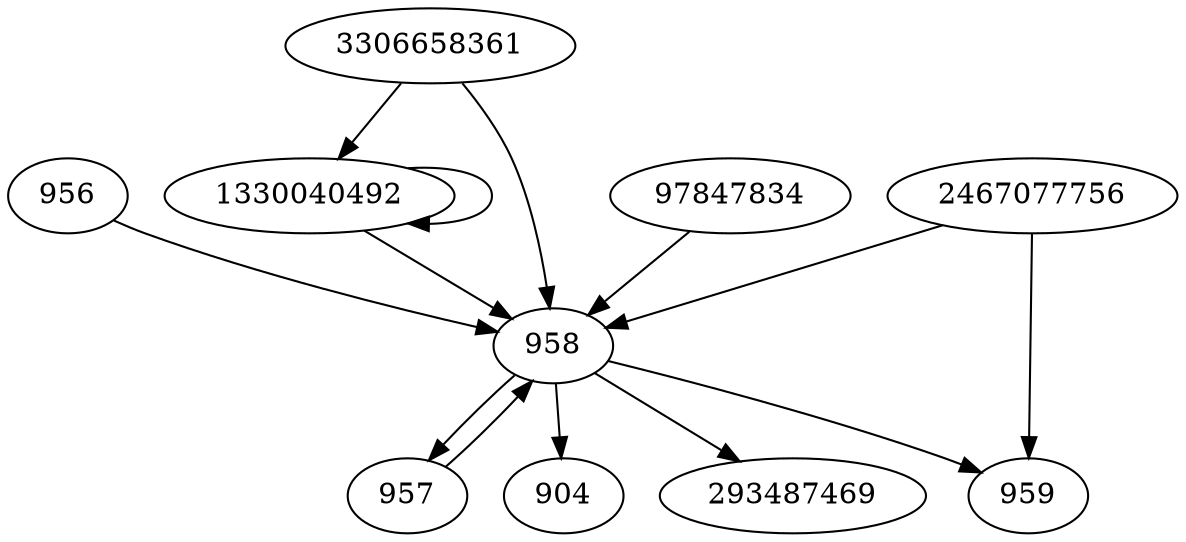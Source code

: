 digraph  {
904;
956;
1330040492;
293487469;
3306658361;
97847834;
2467077756;
957;
958;
959;
956 -> 958;
1330040492 -> 958;
1330040492 -> 1330040492;
3306658361 -> 958;
3306658361 -> 1330040492;
97847834 -> 958;
2467077756 -> 958;
2467077756 -> 959;
957 -> 958;
958 -> 959;
958 -> 904;
958 -> 293487469;
958 -> 957;
}
